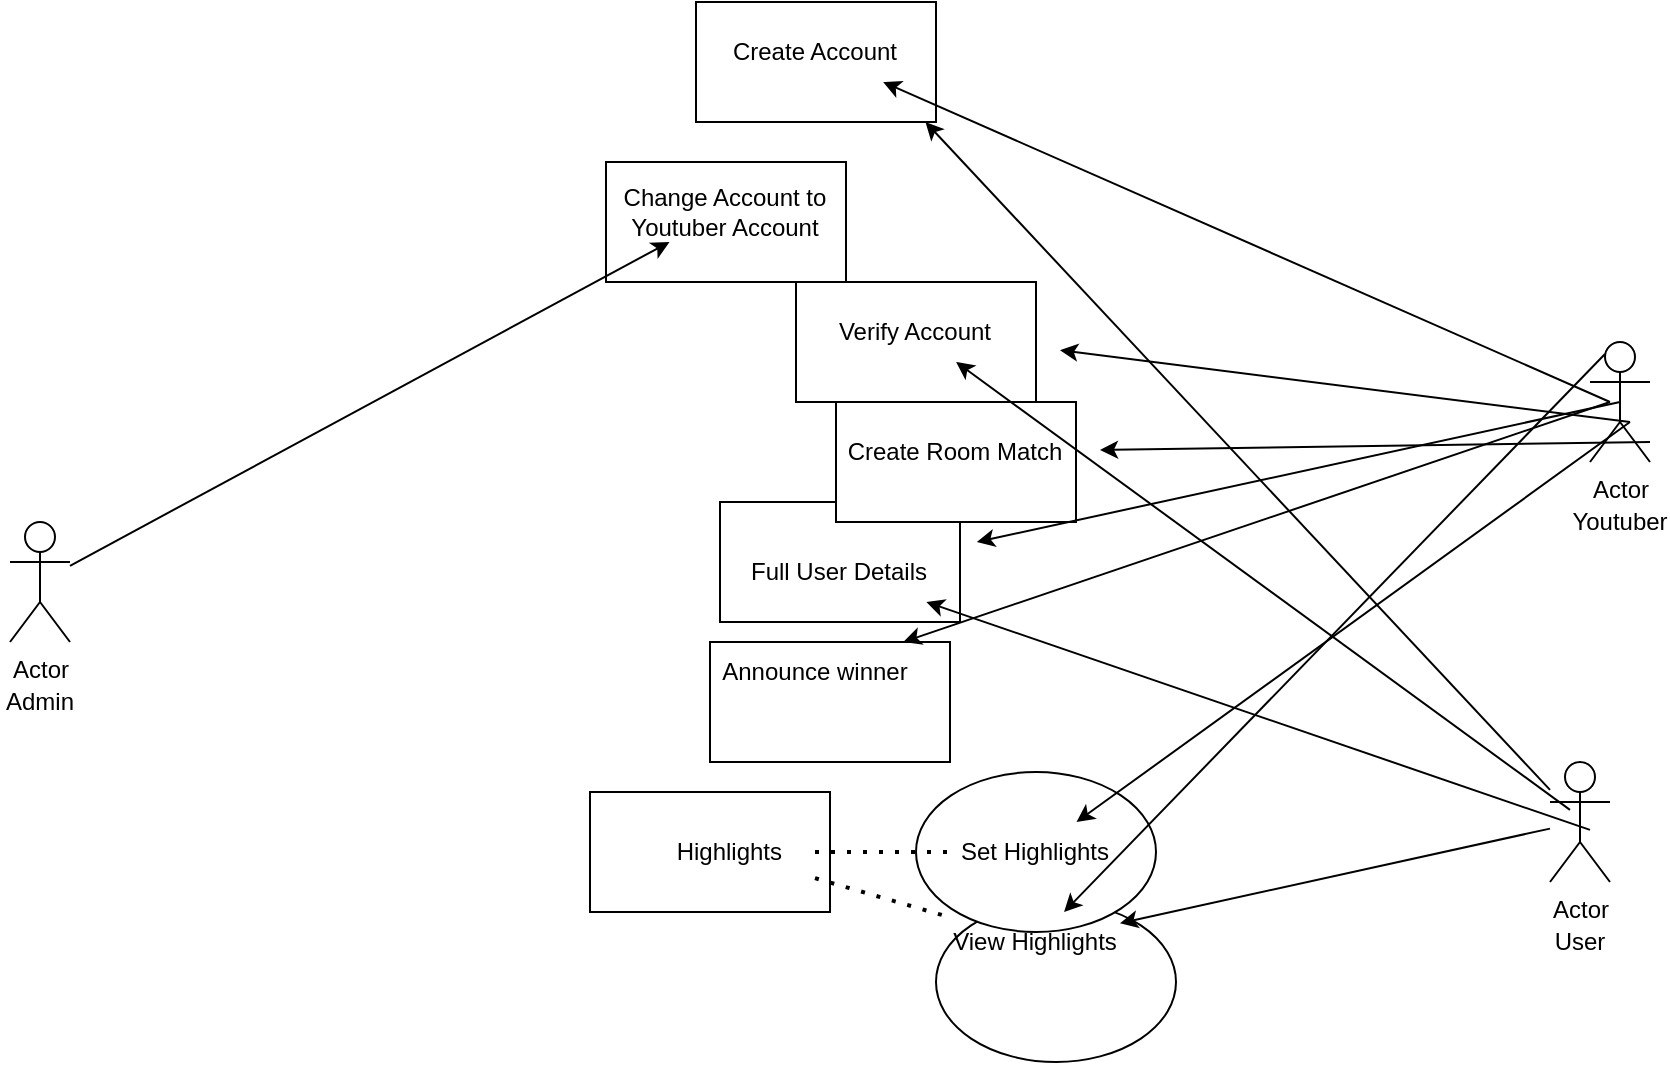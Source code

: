 <mxfile version="14.7.1" type="github"><diagram id="cH5-1yuY2dfWlrzvnHVP" name="Page-1"><mxGraphModel dx="1426" dy="826" grid="1" gridSize="10" guides="1" tooltips="1" connect="1" arrows="1" fold="1" page="1" pageScale="1" pageWidth="1169" pageHeight="826" math="0" shadow="0"><root><mxCell id="0"/><mxCell id="1" parent="0"/><mxCell id="nz5i8DaaiSBERQMaMFbY-42" value="" style="ellipse;whiteSpace=wrap;html=1;" vertex="1" parent="1"><mxGeometry x="638" y="610" width="120" height="80" as="geometry"/></mxCell><mxCell id="nz5i8DaaiSBERQMaMFbY-41" value="" style="ellipse;whiteSpace=wrap;html=1;" vertex="1" parent="1"><mxGeometry x="628" y="545" width="120" height="80" as="geometry"/></mxCell><mxCell id="nz5i8DaaiSBERQMaMFbY-40" value="" style="rounded=0;whiteSpace=wrap;html=1;" vertex="1" parent="1"><mxGeometry x="465" y="555" width="120" height="60" as="geometry"/></mxCell><mxCell id="nz5i8DaaiSBERQMaMFbY-39" value="" style="rounded=0;whiteSpace=wrap;html=1;" vertex="1" parent="1"><mxGeometry x="525" y="480" width="120" height="60" as="geometry"/></mxCell><mxCell id="nz5i8DaaiSBERQMaMFbY-38" value="" style="rounded=0;whiteSpace=wrap;html=1;" vertex="1" parent="1"><mxGeometry x="530" y="410" width="120" height="60" as="geometry"/></mxCell><mxCell id="nz5i8DaaiSBERQMaMFbY-37" value="" style="rounded=0;whiteSpace=wrap;html=1;" vertex="1" parent="1"><mxGeometry x="588" y="360" width="120" height="60" as="geometry"/></mxCell><mxCell id="nz5i8DaaiSBERQMaMFbY-36" value="" style="rounded=0;whiteSpace=wrap;html=1;" vertex="1" parent="1"><mxGeometry x="568" y="300" width="120" height="60" as="geometry"/></mxCell><mxCell id="nz5i8DaaiSBERQMaMFbY-35" value="" style="rounded=0;whiteSpace=wrap;html=1;" vertex="1" parent="1"><mxGeometry x="473" y="240" width="120" height="60" as="geometry"/></mxCell><mxCell id="nz5i8DaaiSBERQMaMFbY-34" value="" style="rounded=0;whiteSpace=wrap;html=1;" vertex="1" parent="1"><mxGeometry x="518" y="160" width="120" height="60" as="geometry"/></mxCell><mxCell id="nz5i8DaaiSBERQMaMFbY-1" value="Actor" style="shape=umlActor;verticalLabelPosition=bottom;verticalAlign=top;html=1;outlineConnect=0;" vertex="1" parent="1"><mxGeometry x="175" y="420" width="30" height="60" as="geometry"/></mxCell><object label="Actor" id="nz5i8DaaiSBERQMaMFbY-2"><mxCell style="shape=umlActor;verticalLabelPosition=bottom;verticalAlign=top;html=1;outlineConnect=0;" vertex="1" parent="1"><mxGeometry x="965" y="330" width="30" height="60" as="geometry"/></mxCell></object><mxCell id="nz5i8DaaiSBERQMaMFbY-3" value="Actor" style="shape=umlActor;verticalLabelPosition=bottom;verticalAlign=top;html=1;outlineConnect=0;" vertex="1" parent="1"><mxGeometry x="945" y="540" width="30" height="60" as="geometry"/></mxCell><mxCell id="nz5i8DaaiSBERQMaMFbY-4" value="Admin" style="text;html=1;strokeColor=none;fillColor=none;align=center;verticalAlign=middle;whiteSpace=wrap;rounded=0;" vertex="1" parent="1"><mxGeometry x="170" y="500" width="40" height="20" as="geometry"/></mxCell><mxCell id="nz5i8DaaiSBERQMaMFbY-8" value="Youtuber" style="text;html=1;strokeColor=none;fillColor=none;align=center;verticalAlign=middle;whiteSpace=wrap;rounded=0;" vertex="1" parent="1"><mxGeometry x="960" y="410" width="40" height="20" as="geometry"/></mxCell><mxCell id="nz5i8DaaiSBERQMaMFbY-9" value="User" style="text;html=1;strokeColor=none;fillColor=none;align=center;verticalAlign=middle;whiteSpace=wrap;rounded=0;" vertex="1" parent="1"><mxGeometry x="940" y="620" width="40" height="20" as="geometry"/></mxCell><mxCell id="nz5i8DaaiSBERQMaMFbY-10" value="Change Account to Youtuber Account" style="text;html=1;strokeColor=none;fillColor=none;align=center;verticalAlign=middle;whiteSpace=wrap;rounded=0;" vertex="1" parent="1"><mxGeometry x="460" y="250" width="145" height="30" as="geometry"/></mxCell><mxCell id="nz5i8DaaiSBERQMaMFbY-11" value="Create Account" style="text;html=1;strokeColor=none;fillColor=none;align=center;verticalAlign=middle;whiteSpace=wrap;rounded=0;" vertex="1" parent="1"><mxGeometry x="505" y="170" width="145" height="30" as="geometry"/></mxCell><mxCell id="nz5i8DaaiSBERQMaMFbY-12" value="Verify Account" style="text;html=1;strokeColor=none;fillColor=none;align=center;verticalAlign=middle;whiteSpace=wrap;rounded=0;" vertex="1" parent="1"><mxGeometry x="555" y="310" width="145" height="30" as="geometry"/></mxCell><mxCell id="nz5i8DaaiSBERQMaMFbY-13" value="Create Room Match" style="text;html=1;strokeColor=none;fillColor=none;align=center;verticalAlign=middle;whiteSpace=wrap;rounded=0;" vertex="1" parent="1"><mxGeometry x="575" y="370" width="145" height="30" as="geometry"/></mxCell><mxCell id="nz5i8DaaiSBERQMaMFbY-14" value="Full User Details" style="text;html=1;strokeColor=none;fillColor=none;align=center;verticalAlign=middle;whiteSpace=wrap;rounded=0;" vertex="1" parent="1"><mxGeometry x="517" y="430" width="145" height="30" as="geometry"/></mxCell><mxCell id="nz5i8DaaiSBERQMaMFbY-15" value="Announce winner" style="text;html=1;strokeColor=none;fillColor=none;align=center;verticalAlign=middle;whiteSpace=wrap;rounded=0;" vertex="1" parent="1"><mxGeometry x="505" y="480" width="145" height="30" as="geometry"/></mxCell><mxCell id="nz5i8DaaiSBERQMaMFbY-16" value="" style="endArrow=classic;html=1;" edge="1" parent="1" source="nz5i8DaaiSBERQMaMFbY-1" target="nz5i8DaaiSBERQMaMFbY-10"><mxGeometry width="50" height="50" relative="1" as="geometry"><mxPoint x="565" y="450" as="sourcePoint"/><mxPoint x="395" y="400" as="targetPoint"/></mxGeometry></mxCell><mxCell id="nz5i8DaaiSBERQMaMFbY-17" value="" style="endArrow=classic;html=1;" edge="1" parent="1" target="nz5i8DaaiSBERQMaMFbY-11"><mxGeometry width="50" height="50" relative="1" as="geometry"><mxPoint x="975" y="360" as="sourcePoint"/><mxPoint x="845.27" y="290" as="targetPoint"/></mxGeometry></mxCell><mxCell id="nz5i8DaaiSBERQMaMFbY-18" value="" style="endArrow=classic;html=1;" edge="1" parent="1" source="nz5i8DaaiSBERQMaMFbY-3"><mxGeometry width="50" height="50" relative="1" as="geometry"><mxPoint x="985" y="370" as="sourcePoint"/><mxPoint x="632.727" y="220" as="targetPoint"/></mxGeometry></mxCell><mxCell id="nz5i8DaaiSBERQMaMFbY-19" value="" style="endArrow=classic;html=1;" edge="1" parent="1" target="nz5i8DaaiSBERQMaMFbY-12"><mxGeometry width="50" height="50" relative="1" as="geometry"><mxPoint x="985" y="370" as="sourcePoint"/><mxPoint x="632.727" y="220" as="targetPoint"/></mxGeometry></mxCell><mxCell id="nz5i8DaaiSBERQMaMFbY-20" value="" style="endArrow=classic;html=1;" edge="1" parent="1" target="nz5i8DaaiSBERQMaMFbY-12"><mxGeometry width="50" height="50" relative="1" as="geometry"><mxPoint x="955" y="563.958" as="sourcePoint"/><mxPoint x="642.727" y="230" as="targetPoint"/></mxGeometry></mxCell><mxCell id="nz5i8DaaiSBERQMaMFbY-21" value="&amp;nbsp;Highlights" style="text;html=1;strokeColor=none;fillColor=none;align=center;verticalAlign=middle;whiteSpace=wrap;rounded=0;" vertex="1" parent="1"><mxGeometry x="487.5" y="570" width="90" height="30" as="geometry"/></mxCell><mxCell id="nz5i8DaaiSBERQMaMFbY-22" value="" style="endArrow=classic;html=1;" edge="1" parent="1" target="nz5i8DaaiSBERQMaMFbY-13"><mxGeometry width="50" height="50" relative="1" as="geometry"><mxPoint x="995" y="380" as="sourcePoint"/><mxPoint x="670" y="343.208" as="targetPoint"/></mxGeometry></mxCell><mxCell id="nz5i8DaaiSBERQMaMFbY-23" value="" style="endArrow=classic;html=1;exitX=0.5;exitY=0.5;exitDx=0;exitDy=0;exitPerimeter=0;" edge="1" parent="1" source="nz5i8DaaiSBERQMaMFbY-2" target="nz5i8DaaiSBERQMaMFbY-14"><mxGeometry width="50" height="50" relative="1" as="geometry"><mxPoint x="1005" y="390" as="sourcePoint"/><mxPoint x="650" y="385.848" as="targetPoint"/></mxGeometry></mxCell><mxCell id="nz5i8DaaiSBERQMaMFbY-24" value="" style="endArrow=classic;html=1;" edge="1" parent="1" target="nz5i8DaaiSBERQMaMFbY-15"><mxGeometry width="50" height="50" relative="1" as="geometry"><mxPoint x="975" y="360" as="sourcePoint"/><mxPoint x="640" y="423.846" as="targetPoint"/></mxGeometry></mxCell><mxCell id="nz5i8DaaiSBERQMaMFbY-25" value="Set Highlights" style="text;html=1;strokeColor=none;fillColor=none;align=center;verticalAlign=middle;whiteSpace=wrap;rounded=0;" vertex="1" parent="1"><mxGeometry x="645" y="570" width="85" height="30" as="geometry"/></mxCell><mxCell id="nz5i8DaaiSBERQMaMFbY-26" value="View Highlights" style="text;html=1;strokeColor=none;fillColor=none;align=center;verticalAlign=middle;whiteSpace=wrap;rounded=0;" vertex="1" parent="1"><mxGeometry x="645" y="615" width="85" height="30" as="geometry"/></mxCell><mxCell id="nz5i8DaaiSBERQMaMFbY-27" value="" style="endArrow=classic;html=1;" edge="1" parent="1" target="nz5i8DaaiSBERQMaMFbY-25"><mxGeometry width="50" height="50" relative="1" as="geometry"><mxPoint x="985" y="370" as="sourcePoint"/><mxPoint x="621.957" y="470" as="targetPoint"/></mxGeometry></mxCell><mxCell id="nz5i8DaaiSBERQMaMFbY-28" value="" style="endArrow=classic;html=1;exitX=0.25;exitY=0.1;exitDx=0;exitDy=0;exitPerimeter=0;" edge="1" parent="1" source="nz5i8DaaiSBERQMaMFbY-2" target="nz5i8DaaiSBERQMaMFbY-26"><mxGeometry width="50" height="50" relative="1" as="geometry"><mxPoint x="985" y="370" as="sourcePoint"/><mxPoint x="730.556" y="500" as="targetPoint"/></mxGeometry></mxCell><mxCell id="nz5i8DaaiSBERQMaMFbY-29" value="" style="endArrow=classic;html=1;" edge="1" parent="1" target="nz5i8DaaiSBERQMaMFbY-14"><mxGeometry width="50" height="50" relative="1" as="geometry"><mxPoint x="965" y="573.958" as="sourcePoint"/><mxPoint x="620.569" y="350" as="targetPoint"/></mxGeometry></mxCell><mxCell id="nz5i8DaaiSBERQMaMFbY-30" value="" style="endArrow=classic;html=1;" edge="1" parent="1" source="nz5i8DaaiSBERQMaMFbY-3" target="nz5i8DaaiSBERQMaMFbY-26"><mxGeometry width="50" height="50" relative="1" as="geometry"><mxPoint x="975" y="583.958" as="sourcePoint"/><mxPoint x="608.535" y="450" as="targetPoint"/></mxGeometry></mxCell><mxCell id="nz5i8DaaiSBERQMaMFbY-32" value="" style="endArrow=none;dashed=1;html=1;dashPattern=1 3;strokeWidth=2;" edge="1" parent="1" source="nz5i8DaaiSBERQMaMFbY-21" target="nz5i8DaaiSBERQMaMFbY-25"><mxGeometry width="50" height="50" relative="1" as="geometry"><mxPoint x="565" y="440" as="sourcePoint"/><mxPoint x="615" y="390" as="targetPoint"/></mxGeometry></mxCell><mxCell id="nz5i8DaaiSBERQMaMFbY-33" value="" style="endArrow=none;dashed=1;html=1;dashPattern=1 3;strokeWidth=2;" edge="1" parent="1" source="nz5i8DaaiSBERQMaMFbY-21" target="nz5i8DaaiSBERQMaMFbY-26"><mxGeometry width="50" height="50" relative="1" as="geometry"><mxPoint x="587.5" y="595" as="sourcePoint"/><mxPoint x="655" y="595" as="targetPoint"/></mxGeometry></mxCell></root></mxGraphModel></diagram></mxfile>